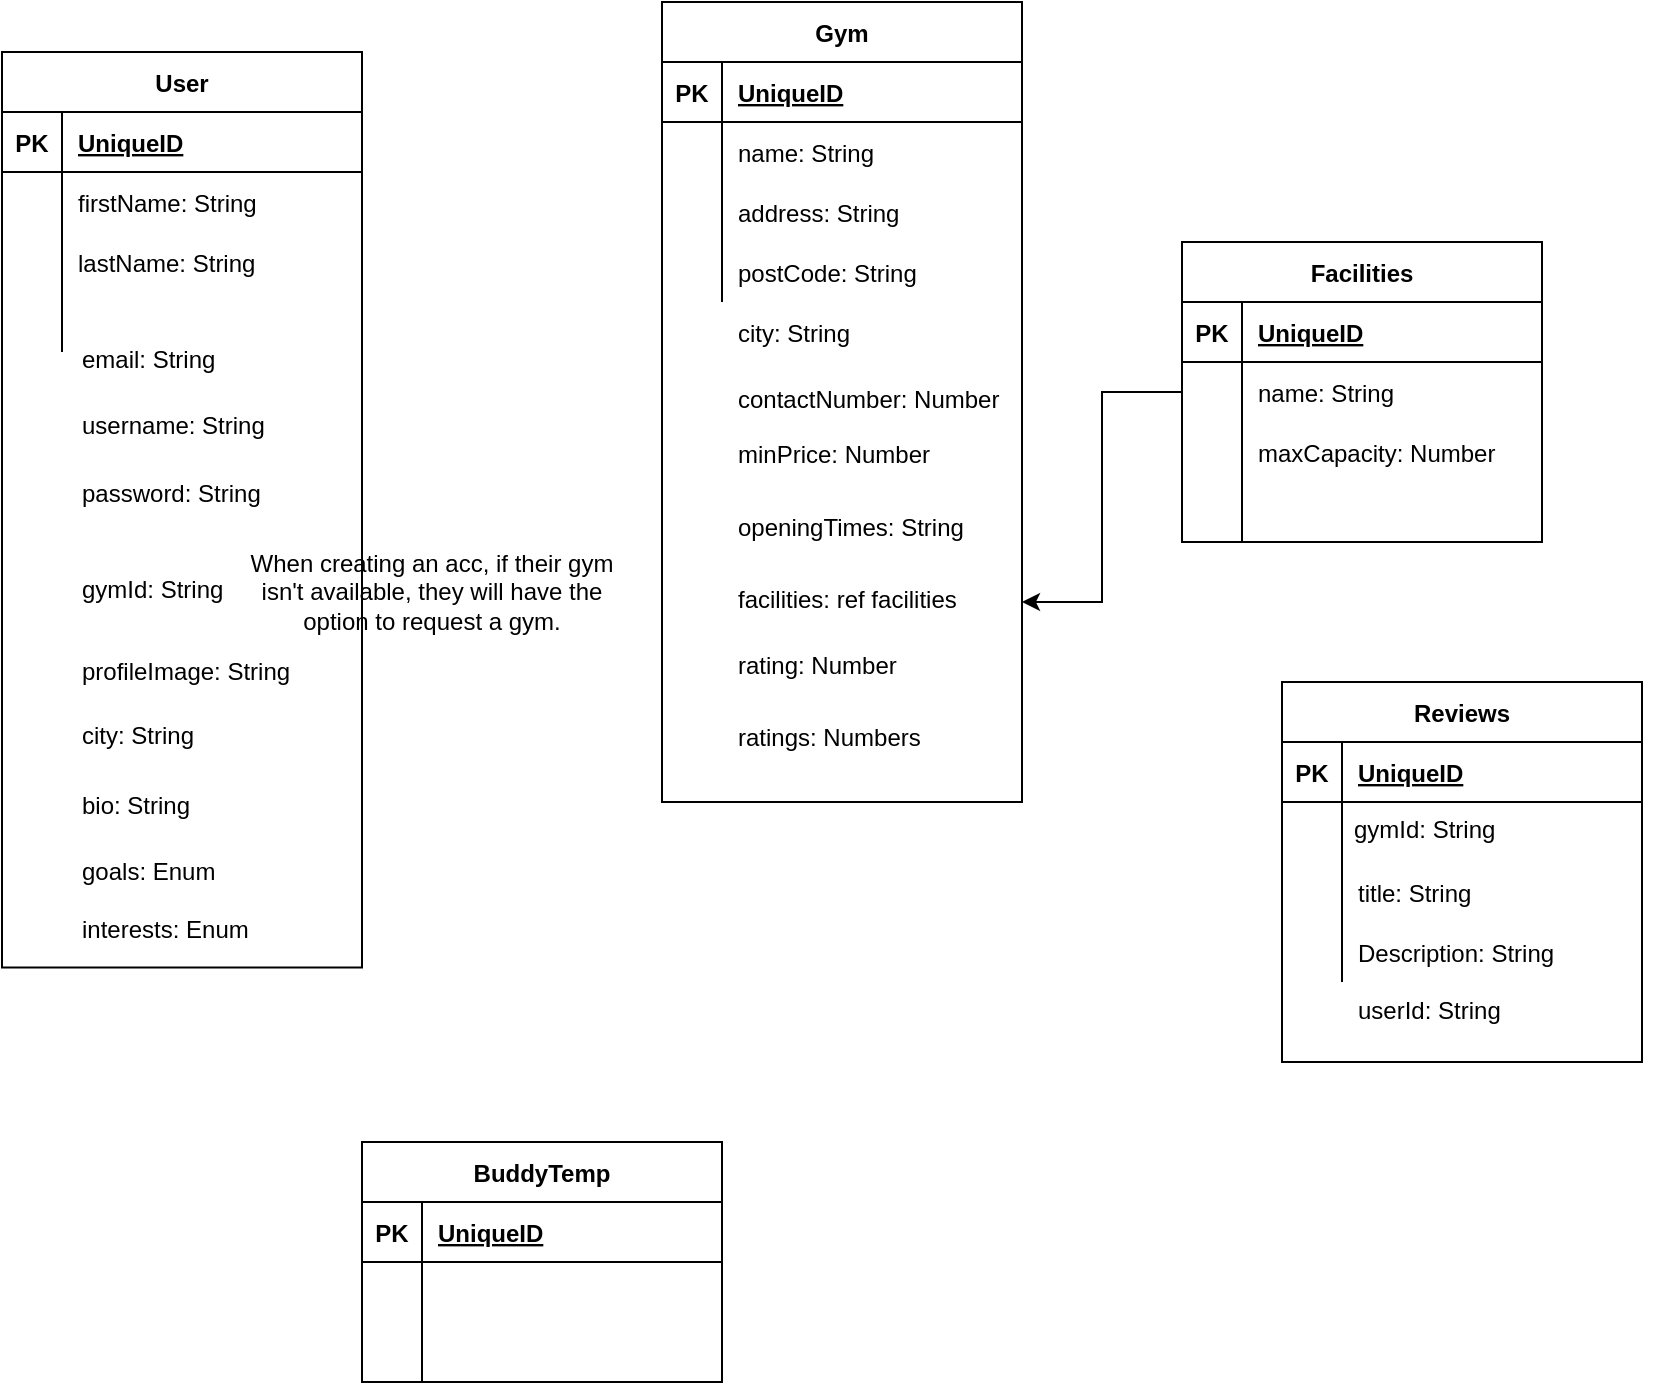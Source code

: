 <mxfile version="14.9.0" type="github">
  <diagram name="Page-1" id="9f46799a-70d6-7492-0946-bef42562c5a5">
    <mxGraphModel dx="1422" dy="790" grid="1" gridSize="10" guides="1" tooltips="1" connect="1" arrows="1" fold="1" page="1" pageScale="1" pageWidth="1100" pageHeight="850" background="none" math="0" shadow="0">
      <root>
        <mxCell id="0" />
        <mxCell id="1" parent="0" />
        <mxCell id="f2aG1VPdOggWnDsl_45g-58" value="" style="group" parent="1" vertex="1" connectable="0">
          <mxGeometry x="380" y="40" width="180" height="400" as="geometry" />
        </mxCell>
        <mxCell id="f2aG1VPdOggWnDsl_45g-40" value="Gym" style="shape=table;startSize=30;container=1;collapsible=1;childLayout=tableLayout;fixedRows=1;rowLines=0;fontStyle=1;align=center;resizeLast=1;" parent="f2aG1VPdOggWnDsl_45g-58" vertex="1">
          <mxGeometry width="180" height="400" as="geometry" />
        </mxCell>
        <mxCell id="f2aG1VPdOggWnDsl_45g-41" value="" style="shape=partialRectangle;collapsible=0;dropTarget=0;pointerEvents=0;fillColor=none;top=0;left=0;bottom=1;right=0;points=[[0,0.5],[1,0.5]];portConstraint=eastwest;" parent="f2aG1VPdOggWnDsl_45g-40" vertex="1">
          <mxGeometry y="30" width="180" height="30" as="geometry" />
        </mxCell>
        <mxCell id="f2aG1VPdOggWnDsl_45g-42" value="PK" style="shape=partialRectangle;connectable=0;fillColor=none;top=0;left=0;bottom=0;right=0;fontStyle=1;overflow=hidden;" parent="f2aG1VPdOggWnDsl_45g-41" vertex="1">
          <mxGeometry width="30" height="30" as="geometry" />
        </mxCell>
        <mxCell id="f2aG1VPdOggWnDsl_45g-43" value="UniqueID" style="shape=partialRectangle;connectable=0;fillColor=none;top=0;left=0;bottom=0;right=0;align=left;spacingLeft=6;fontStyle=5;overflow=hidden;" parent="f2aG1VPdOggWnDsl_45g-41" vertex="1">
          <mxGeometry x="30" width="150" height="30" as="geometry" />
        </mxCell>
        <mxCell id="f2aG1VPdOggWnDsl_45g-44" value="" style="shape=partialRectangle;collapsible=0;dropTarget=0;pointerEvents=0;fillColor=none;top=0;left=0;bottom=0;right=0;points=[[0,0.5],[1,0.5]];portConstraint=eastwest;" parent="f2aG1VPdOggWnDsl_45g-40" vertex="1">
          <mxGeometry y="60" width="180" height="30" as="geometry" />
        </mxCell>
        <mxCell id="f2aG1VPdOggWnDsl_45g-45" value="" style="shape=partialRectangle;connectable=0;fillColor=none;top=0;left=0;bottom=0;right=0;editable=1;overflow=hidden;" parent="f2aG1VPdOggWnDsl_45g-44" vertex="1">
          <mxGeometry width="30" height="30" as="geometry" />
        </mxCell>
        <mxCell id="f2aG1VPdOggWnDsl_45g-46" value="name: String" style="shape=partialRectangle;connectable=0;fillColor=none;top=0;left=0;bottom=0;right=0;align=left;spacingLeft=6;overflow=hidden;" parent="f2aG1VPdOggWnDsl_45g-44" vertex="1">
          <mxGeometry x="30" width="150" height="30" as="geometry" />
        </mxCell>
        <mxCell id="f2aG1VPdOggWnDsl_45g-47" value="" style="shape=partialRectangle;collapsible=0;dropTarget=0;pointerEvents=0;fillColor=none;top=0;left=0;bottom=0;right=0;points=[[0,0.5],[1,0.5]];portConstraint=eastwest;" parent="f2aG1VPdOggWnDsl_45g-40" vertex="1">
          <mxGeometry y="90" width="180" height="30" as="geometry" />
        </mxCell>
        <mxCell id="f2aG1VPdOggWnDsl_45g-48" value="" style="shape=partialRectangle;connectable=0;fillColor=none;top=0;left=0;bottom=0;right=0;editable=1;overflow=hidden;" parent="f2aG1VPdOggWnDsl_45g-47" vertex="1">
          <mxGeometry width="30" height="30" as="geometry" />
        </mxCell>
        <mxCell id="f2aG1VPdOggWnDsl_45g-49" value="address: String" style="shape=partialRectangle;connectable=0;fillColor=none;top=0;left=0;bottom=0;right=0;align=left;spacingLeft=6;overflow=hidden;" parent="f2aG1VPdOggWnDsl_45g-47" vertex="1">
          <mxGeometry x="30" width="150" height="30" as="geometry" />
        </mxCell>
        <mxCell id="f2aG1VPdOggWnDsl_45g-50" value="" style="shape=partialRectangle;collapsible=0;dropTarget=0;pointerEvents=0;fillColor=none;top=0;left=0;bottom=0;right=0;points=[[0,0.5],[1,0.5]];portConstraint=eastwest;" parent="f2aG1VPdOggWnDsl_45g-40" vertex="1">
          <mxGeometry y="120" width="180" height="30" as="geometry" />
        </mxCell>
        <mxCell id="f2aG1VPdOggWnDsl_45g-51" value="" style="shape=partialRectangle;connectable=0;fillColor=none;top=0;left=0;bottom=0;right=0;editable=1;overflow=hidden;" parent="f2aG1VPdOggWnDsl_45g-50" vertex="1">
          <mxGeometry width="30" height="30" as="geometry" />
        </mxCell>
        <mxCell id="f2aG1VPdOggWnDsl_45g-52" value="postCode: String" style="shape=partialRectangle;connectable=0;fillColor=none;top=0;left=0;bottom=0;right=0;align=left;spacingLeft=6;overflow=hidden;" parent="f2aG1VPdOggWnDsl_45g-50" vertex="1">
          <mxGeometry x="30" width="150" height="30" as="geometry" />
        </mxCell>
        <mxCell id="f2aG1VPdOggWnDsl_45g-53" value="contactNumber: Number" style="shape=partialRectangle;connectable=0;fillColor=none;top=0;left=0;bottom=0;right=0;align=left;spacingLeft=6;overflow=hidden;" parent="f2aG1VPdOggWnDsl_45g-58" vertex="1">
          <mxGeometry x="30" y="180.003" width="150" height="36.429" as="geometry" />
        </mxCell>
        <mxCell id="f2aG1VPdOggWnDsl_45g-54" value="minPrice: Number" style="shape=partialRectangle;connectable=0;fillColor=none;top=0;left=0;bottom=0;right=0;align=left;spacingLeft=6;overflow=hidden;" parent="f2aG1VPdOggWnDsl_45g-58" vertex="1">
          <mxGeometry x="30" y="207.141" width="150" height="36.429" as="geometry" />
        </mxCell>
        <mxCell id="f2aG1VPdOggWnDsl_45g-55" value="openingTimes: String" style="shape=partialRectangle;connectable=0;fillColor=none;top=0;left=0;bottom=0;right=0;align=left;spacingLeft=6;overflow=hidden;" parent="f2aG1VPdOggWnDsl_45g-58" vertex="1">
          <mxGeometry x="30" y="243.57" width="150" height="36.429" as="geometry" />
        </mxCell>
        <mxCell id="f2aG1VPdOggWnDsl_45g-56" value="facilities: ref facilities" style="shape=partialRectangle;connectable=0;fillColor=none;top=0;left=0;bottom=0;right=0;align=left;spacingLeft=6;overflow=hidden;" parent="f2aG1VPdOggWnDsl_45g-58" vertex="1">
          <mxGeometry x="30" y="279.999" width="150" height="36.429" as="geometry" />
        </mxCell>
        <mxCell id="DKCQOyKBognjkbK-Lo1D-21" value="rating: Number" style="shape=partialRectangle;connectable=0;fillColor=none;top=0;left=0;bottom=0;right=0;align=left;spacingLeft=6;overflow=hidden;" parent="f2aG1VPdOggWnDsl_45g-58" vertex="1">
          <mxGeometry x="30" y="312.569" width="150" height="36.429" as="geometry" />
        </mxCell>
        <mxCell id="DKCQOyKBognjkbK-Lo1D-22" value="ratings: Numbers" style="shape=partialRectangle;connectable=0;fillColor=none;top=0;left=0;bottom=0;right=0;align=left;spacingLeft=6;overflow=hidden;" parent="f2aG1VPdOggWnDsl_45g-58" vertex="1">
          <mxGeometry x="30" y="348.999" width="150" height="36.429" as="geometry" />
        </mxCell>
        <mxCell id="br9QE3NZIfWMN_MIdaXU-1" value="city: String" style="shape=partialRectangle;connectable=0;fillColor=none;top=0;left=0;bottom=0;right=0;align=left;spacingLeft=6;overflow=hidden;" vertex="1" parent="f2aG1VPdOggWnDsl_45g-58">
          <mxGeometry x="30" y="150" width="150" height="30" as="geometry" />
        </mxCell>
        <mxCell id="f2aG1VPdOggWnDsl_45g-59" value="Facilities" style="shape=table;startSize=30;container=1;collapsible=1;childLayout=tableLayout;fixedRows=1;rowLines=0;fontStyle=1;align=center;resizeLast=1;" parent="1" vertex="1">
          <mxGeometry x="640" y="160" width="180" height="150" as="geometry" />
        </mxCell>
        <mxCell id="f2aG1VPdOggWnDsl_45g-60" value="" style="shape=partialRectangle;collapsible=0;dropTarget=0;pointerEvents=0;fillColor=none;top=0;left=0;bottom=1;right=0;points=[[0,0.5],[1,0.5]];portConstraint=eastwest;" parent="f2aG1VPdOggWnDsl_45g-59" vertex="1">
          <mxGeometry y="30" width="180" height="30" as="geometry" />
        </mxCell>
        <mxCell id="f2aG1VPdOggWnDsl_45g-61" value="PK" style="shape=partialRectangle;connectable=0;fillColor=none;top=0;left=0;bottom=0;right=0;fontStyle=1;overflow=hidden;" parent="f2aG1VPdOggWnDsl_45g-60" vertex="1">
          <mxGeometry width="30" height="30" as="geometry" />
        </mxCell>
        <mxCell id="f2aG1VPdOggWnDsl_45g-62" value="UniqueID" style="shape=partialRectangle;connectable=0;fillColor=none;top=0;left=0;bottom=0;right=0;align=left;spacingLeft=6;fontStyle=5;overflow=hidden;" parent="f2aG1VPdOggWnDsl_45g-60" vertex="1">
          <mxGeometry x="30" width="150" height="30" as="geometry" />
        </mxCell>
        <mxCell id="f2aG1VPdOggWnDsl_45g-63" value="" style="shape=partialRectangle;collapsible=0;dropTarget=0;pointerEvents=0;fillColor=none;top=0;left=0;bottom=0;right=0;points=[[0,0.5],[1,0.5]];portConstraint=eastwest;" parent="f2aG1VPdOggWnDsl_45g-59" vertex="1">
          <mxGeometry y="60" width="180" height="30" as="geometry" />
        </mxCell>
        <mxCell id="f2aG1VPdOggWnDsl_45g-64" value="" style="shape=partialRectangle;connectable=0;fillColor=none;top=0;left=0;bottom=0;right=0;editable=1;overflow=hidden;" parent="f2aG1VPdOggWnDsl_45g-63" vertex="1">
          <mxGeometry width="30" height="30" as="geometry" />
        </mxCell>
        <mxCell id="f2aG1VPdOggWnDsl_45g-65" value="name: String" style="shape=partialRectangle;connectable=0;fillColor=none;top=0;left=0;bottom=0;right=0;align=left;spacingLeft=6;overflow=hidden;" parent="f2aG1VPdOggWnDsl_45g-63" vertex="1">
          <mxGeometry x="30" width="150" height="30" as="geometry" />
        </mxCell>
        <mxCell id="f2aG1VPdOggWnDsl_45g-66" value="" style="shape=partialRectangle;collapsible=0;dropTarget=0;pointerEvents=0;fillColor=none;top=0;left=0;bottom=0;right=0;points=[[0,0.5],[1,0.5]];portConstraint=eastwest;" parent="f2aG1VPdOggWnDsl_45g-59" vertex="1">
          <mxGeometry y="90" width="180" height="30" as="geometry" />
        </mxCell>
        <mxCell id="f2aG1VPdOggWnDsl_45g-67" value="" style="shape=partialRectangle;connectable=0;fillColor=none;top=0;left=0;bottom=0;right=0;editable=1;overflow=hidden;" parent="f2aG1VPdOggWnDsl_45g-66" vertex="1">
          <mxGeometry width="30" height="30" as="geometry" />
        </mxCell>
        <mxCell id="f2aG1VPdOggWnDsl_45g-68" value="maxCapacity: Number" style="shape=partialRectangle;connectable=0;fillColor=none;top=0;left=0;bottom=0;right=0;align=left;spacingLeft=6;overflow=hidden;" parent="f2aG1VPdOggWnDsl_45g-66" vertex="1">
          <mxGeometry x="30" width="150" height="30" as="geometry" />
        </mxCell>
        <mxCell id="f2aG1VPdOggWnDsl_45g-69" value="" style="shape=partialRectangle;collapsible=0;dropTarget=0;pointerEvents=0;fillColor=none;top=0;left=0;bottom=0;right=0;points=[[0,0.5],[1,0.5]];portConstraint=eastwest;" parent="f2aG1VPdOggWnDsl_45g-59" vertex="1">
          <mxGeometry y="120" width="180" height="30" as="geometry" />
        </mxCell>
        <mxCell id="f2aG1VPdOggWnDsl_45g-70" value="" style="shape=partialRectangle;connectable=0;fillColor=none;top=0;left=0;bottom=0;right=0;editable=1;overflow=hidden;" parent="f2aG1VPdOggWnDsl_45g-69" vertex="1">
          <mxGeometry width="30" height="30" as="geometry" />
        </mxCell>
        <mxCell id="f2aG1VPdOggWnDsl_45g-71" value="" style="shape=partialRectangle;connectable=0;fillColor=none;top=0;left=0;bottom=0;right=0;align=left;spacingLeft=6;overflow=hidden;" parent="f2aG1VPdOggWnDsl_45g-69" vertex="1">
          <mxGeometry x="30" width="150" height="30" as="geometry" />
        </mxCell>
        <mxCell id="f2aG1VPdOggWnDsl_45g-87" value="" style="group" parent="1" vertex="1" connectable="0">
          <mxGeometry x="50" y="65" width="194" height="493.69" as="geometry" />
        </mxCell>
        <mxCell id="DKCQOyKBognjkbK-Lo1D-20" value="interests: Enum" style="text;html=1;strokeColor=none;fillColor=none;align=left;verticalAlign=top;spacingLeft=4;spacingRight=4;whiteSpace=wrap;overflow=hidden;rotatable=0;points=[[0,0.5],[1,0.5]];portConstraint=eastwest;" parent="f2aG1VPdOggWnDsl_45g-87" vertex="1">
          <mxGeometry x="34" y="424.997" width="160" height="68.693" as="geometry" />
        </mxCell>
        <mxCell id="DKCQOyKBognjkbK-Lo1D-36" value="" style="group" parent="f2aG1VPdOggWnDsl_45g-87" vertex="1" connectable="0">
          <mxGeometry width="194" height="465" as="geometry" />
        </mxCell>
        <mxCell id="f2aG1VPdOggWnDsl_45g-73" value="User" style="shape=table;startSize=30;container=1;collapsible=1;childLayout=tableLayout;fixedRows=1;rowLines=0;fontStyle=1;align=center;resizeLast=1;" parent="DKCQOyKBognjkbK-Lo1D-36" vertex="1">
          <mxGeometry width="180" height="457.706" as="geometry" />
        </mxCell>
        <mxCell id="f2aG1VPdOggWnDsl_45g-74" value="" style="shape=partialRectangle;collapsible=0;dropTarget=0;pointerEvents=0;fillColor=none;top=0;left=0;bottom=1;right=0;points=[[0,0.5],[1,0.5]];portConstraint=eastwest;" parent="f2aG1VPdOggWnDsl_45g-73" vertex="1">
          <mxGeometry y="30" width="180" height="30" as="geometry" />
        </mxCell>
        <mxCell id="f2aG1VPdOggWnDsl_45g-75" value="PK" style="shape=partialRectangle;connectable=0;fillColor=none;top=0;left=0;bottom=0;right=0;fontStyle=1;overflow=hidden;" parent="f2aG1VPdOggWnDsl_45g-74" vertex="1">
          <mxGeometry width="30" height="30" as="geometry" />
        </mxCell>
        <mxCell id="f2aG1VPdOggWnDsl_45g-76" value="UniqueID" style="shape=partialRectangle;connectable=0;fillColor=none;top=0;left=0;bottom=0;right=0;align=left;spacingLeft=6;fontStyle=5;overflow=hidden;" parent="f2aG1VPdOggWnDsl_45g-74" vertex="1">
          <mxGeometry x="30" width="150" height="30" as="geometry" />
        </mxCell>
        <mxCell id="f2aG1VPdOggWnDsl_45g-77" value="" style="shape=partialRectangle;collapsible=0;dropTarget=0;pointerEvents=0;fillColor=none;top=0;left=0;bottom=0;right=0;points=[[0,0.5],[1,0.5]];portConstraint=eastwest;" parent="f2aG1VPdOggWnDsl_45g-73" vertex="1">
          <mxGeometry y="60" width="180" height="30" as="geometry" />
        </mxCell>
        <mxCell id="f2aG1VPdOggWnDsl_45g-78" value="" style="shape=partialRectangle;connectable=0;fillColor=none;top=0;left=0;bottom=0;right=0;editable=1;overflow=hidden;" parent="f2aG1VPdOggWnDsl_45g-77" vertex="1">
          <mxGeometry width="30" height="30" as="geometry" />
        </mxCell>
        <mxCell id="f2aG1VPdOggWnDsl_45g-79" value="firstName: String" style="shape=partialRectangle;connectable=0;fillColor=none;top=0;left=0;bottom=0;right=0;align=left;spacingLeft=6;overflow=hidden;" parent="f2aG1VPdOggWnDsl_45g-77" vertex="1">
          <mxGeometry x="30" width="150" height="30" as="geometry" />
        </mxCell>
        <mxCell id="f2aG1VPdOggWnDsl_45g-80" value="" style="shape=partialRectangle;collapsible=0;dropTarget=0;pointerEvents=0;fillColor=none;top=0;left=0;bottom=0;right=0;points=[[0,0.5],[1,0.5]];portConstraint=eastwest;" parent="f2aG1VPdOggWnDsl_45g-73" vertex="1">
          <mxGeometry y="90" width="180" height="30" as="geometry" />
        </mxCell>
        <mxCell id="f2aG1VPdOggWnDsl_45g-81" value="" style="shape=partialRectangle;connectable=0;fillColor=none;top=0;left=0;bottom=0;right=0;editable=1;overflow=hidden;" parent="f2aG1VPdOggWnDsl_45g-80" vertex="1">
          <mxGeometry width="30" height="30" as="geometry" />
        </mxCell>
        <mxCell id="f2aG1VPdOggWnDsl_45g-82" value="lastName: String" style="shape=partialRectangle;connectable=0;fillColor=none;top=0;left=0;bottom=0;right=0;align=left;spacingLeft=6;overflow=hidden;" parent="f2aG1VPdOggWnDsl_45g-80" vertex="1">
          <mxGeometry x="30" width="150" height="30" as="geometry" />
        </mxCell>
        <mxCell id="f2aG1VPdOggWnDsl_45g-83" value="" style="shape=partialRectangle;collapsible=0;dropTarget=0;pointerEvents=0;fillColor=none;top=0;left=0;bottom=0;right=0;points=[[0,0.5],[1,0.5]];portConstraint=eastwest;" parent="f2aG1VPdOggWnDsl_45g-73" vertex="1">
          <mxGeometry y="120" width="180" height="30" as="geometry" />
        </mxCell>
        <mxCell id="f2aG1VPdOggWnDsl_45g-84" value="" style="shape=partialRectangle;connectable=0;fillColor=none;top=0;left=0;bottom=0;right=0;editable=1;overflow=hidden;" parent="f2aG1VPdOggWnDsl_45g-83" vertex="1">
          <mxGeometry width="30" height="30" as="geometry" />
        </mxCell>
        <mxCell id="f2aG1VPdOggWnDsl_45g-85" value="" style="shape=partialRectangle;connectable=0;fillColor=none;top=0;left=0;bottom=0;right=0;align=left;spacingLeft=6;overflow=hidden;" parent="f2aG1VPdOggWnDsl_45g-83" vertex="1">
          <mxGeometry x="30" width="150" height="30" as="geometry" />
        </mxCell>
        <mxCell id="f2aG1VPdOggWnDsl_45g-86" value="email: String" style="text;html=1;strokeColor=none;fillColor=none;align=left;verticalAlign=top;spacingLeft=4;spacingRight=4;whiteSpace=wrap;overflow=hidden;rotatable=0;points=[[0,0.5],[1,0.5]];portConstraint=eastwest;" parent="DKCQOyKBognjkbK-Lo1D-36" vertex="1">
          <mxGeometry x="34" y="139.542" width="160" height="68.693" as="geometry" />
        </mxCell>
        <mxCell id="f2aG1VPdOggWnDsl_45g-91" value="username: String" style="text;html=1;strokeColor=none;fillColor=none;align=left;verticalAlign=top;spacingLeft=4;spacingRight=4;whiteSpace=wrap;overflow=hidden;rotatable=0;points=[[0,0.5],[1,0.5]];portConstraint=eastwest;" parent="DKCQOyKBognjkbK-Lo1D-36" vertex="1">
          <mxGeometry x="34" y="173.037" width="160" height="68.693" as="geometry" />
        </mxCell>
        <mxCell id="f2aG1VPdOggWnDsl_45g-92" value="password: String" style="text;html=1;strokeColor=none;fillColor=none;align=left;verticalAlign=top;spacingLeft=4;spacingRight=4;whiteSpace=wrap;overflow=hidden;rotatable=0;points=[[0,0.5],[1,0.5]];portConstraint=eastwest;" parent="DKCQOyKBognjkbK-Lo1D-36" vertex="1">
          <mxGeometry x="34" y="206.522" width="160" height="68.693" as="geometry" />
        </mxCell>
        <mxCell id="DKCQOyKBognjkbK-Lo1D-1" value="gymId: String" style="text;html=1;strokeColor=none;fillColor=none;align=left;verticalAlign=top;spacingLeft=4;spacingRight=4;whiteSpace=wrap;overflow=hidden;rotatable=0;points=[[0,0.5],[1,0.5]];portConstraint=eastwest;" parent="DKCQOyKBognjkbK-Lo1D-36" vertex="1">
          <mxGeometry x="34" y="255.002" width="160" height="68.693" as="geometry" />
        </mxCell>
        <mxCell id="DKCQOyKBognjkbK-Lo1D-16" value="profileImage: String" style="text;html=1;strokeColor=none;fillColor=none;align=left;verticalAlign=top;spacingLeft=4;spacingRight=4;whiteSpace=wrap;overflow=hidden;rotatable=0;points=[[0,0.5],[1,0.5]];portConstraint=eastwest;" parent="DKCQOyKBognjkbK-Lo1D-36" vertex="1">
          <mxGeometry x="34" y="295.83" width="160" height="68.693" as="geometry" />
        </mxCell>
        <mxCell id="DKCQOyKBognjkbK-Lo1D-17" value="city: String" style="text;html=1;strokeColor=none;fillColor=none;align=left;verticalAlign=top;spacingLeft=4;spacingRight=4;whiteSpace=wrap;overflow=hidden;rotatable=0;points=[[0,0.5],[1,0.5]];portConstraint=eastwest;" parent="DKCQOyKBognjkbK-Lo1D-36" vertex="1">
          <mxGeometry x="34" y="327.613" width="160" height="68.693" as="geometry" />
        </mxCell>
        <mxCell id="DKCQOyKBognjkbK-Lo1D-18" value="bio: String" style="text;html=1;strokeColor=none;fillColor=none;align=left;verticalAlign=top;spacingLeft=4;spacingRight=4;whiteSpace=wrap;overflow=hidden;rotatable=0;points=[[0,0.5],[1,0.5]];portConstraint=eastwest;" parent="DKCQOyKBognjkbK-Lo1D-36" vertex="1">
          <mxGeometry x="34" y="362.812" width="160" height="68.693" as="geometry" />
        </mxCell>
        <mxCell id="DKCQOyKBognjkbK-Lo1D-19" value="goals: Enum" style="text;html=1;strokeColor=none;fillColor=none;align=left;verticalAlign=top;spacingLeft=4;spacingRight=4;whiteSpace=wrap;overflow=hidden;rotatable=0;points=[[0,0.5],[1,0.5]];portConstraint=eastwest;" parent="DKCQOyKBognjkbK-Lo1D-36" vertex="1">
          <mxGeometry x="34" y="396.307" width="160" height="68.693" as="geometry" />
        </mxCell>
        <mxCell id="DKCQOyKBognjkbK-Lo1D-2" value="When creating an acc, if their gym isn&#39;t available, they will have the option to request a gym." style="text;html=1;strokeColor=none;fillColor=none;align=center;verticalAlign=middle;whiteSpace=wrap;rounded=0;" parent="1" vertex="1">
          <mxGeometry x="170" y="310" width="190" height="50" as="geometry" />
        </mxCell>
        <mxCell id="DKCQOyKBognjkbK-Lo1D-3" value="BuddyTemp" style="shape=table;startSize=30;container=1;collapsible=1;childLayout=tableLayout;fixedRows=1;rowLines=0;fontStyle=1;align=center;resizeLast=1;" parent="1" vertex="1">
          <mxGeometry x="230" y="610" width="180" height="120" as="geometry" />
        </mxCell>
        <mxCell id="DKCQOyKBognjkbK-Lo1D-4" value="" style="shape=partialRectangle;collapsible=0;dropTarget=0;pointerEvents=0;fillColor=none;top=0;left=0;bottom=1;right=0;points=[[0,0.5],[1,0.5]];portConstraint=eastwest;" parent="DKCQOyKBognjkbK-Lo1D-3" vertex="1">
          <mxGeometry y="30" width="180" height="30" as="geometry" />
        </mxCell>
        <mxCell id="DKCQOyKBognjkbK-Lo1D-5" value="PK" style="shape=partialRectangle;connectable=0;fillColor=none;top=0;left=0;bottom=0;right=0;fontStyle=1;overflow=hidden;" parent="DKCQOyKBognjkbK-Lo1D-4" vertex="1">
          <mxGeometry width="30" height="30" as="geometry" />
        </mxCell>
        <mxCell id="DKCQOyKBognjkbK-Lo1D-6" value="UniqueID" style="shape=partialRectangle;connectable=0;fillColor=none;top=0;left=0;bottom=0;right=0;align=left;spacingLeft=6;fontStyle=5;overflow=hidden;" parent="DKCQOyKBognjkbK-Lo1D-4" vertex="1">
          <mxGeometry x="30" width="150" height="30" as="geometry" />
        </mxCell>
        <mxCell id="DKCQOyKBognjkbK-Lo1D-10" value="" style="shape=partialRectangle;collapsible=0;dropTarget=0;pointerEvents=0;fillColor=none;top=0;left=0;bottom=0;right=0;points=[[0,0.5],[1,0.5]];portConstraint=eastwest;" parent="DKCQOyKBognjkbK-Lo1D-3" vertex="1">
          <mxGeometry y="60" width="180" height="30" as="geometry" />
        </mxCell>
        <mxCell id="DKCQOyKBognjkbK-Lo1D-11" value="" style="shape=partialRectangle;connectable=0;fillColor=none;top=0;left=0;bottom=0;right=0;editable=1;overflow=hidden;" parent="DKCQOyKBognjkbK-Lo1D-10" vertex="1">
          <mxGeometry width="30" height="30" as="geometry" />
        </mxCell>
        <mxCell id="DKCQOyKBognjkbK-Lo1D-12" value="" style="shape=partialRectangle;connectable=0;fillColor=none;top=0;left=0;bottom=0;right=0;align=left;spacingLeft=6;overflow=hidden;" parent="DKCQOyKBognjkbK-Lo1D-10" vertex="1">
          <mxGeometry x="30" width="150" height="30" as="geometry" />
        </mxCell>
        <mxCell id="DKCQOyKBognjkbK-Lo1D-13" value="" style="shape=partialRectangle;collapsible=0;dropTarget=0;pointerEvents=0;fillColor=none;top=0;left=0;bottom=0;right=0;points=[[0,0.5],[1,0.5]];portConstraint=eastwest;" parent="DKCQOyKBognjkbK-Lo1D-3" vertex="1">
          <mxGeometry y="90" width="180" height="30" as="geometry" />
        </mxCell>
        <mxCell id="DKCQOyKBognjkbK-Lo1D-14" value="" style="shape=partialRectangle;connectable=0;fillColor=none;top=0;left=0;bottom=0;right=0;editable=1;overflow=hidden;" parent="DKCQOyKBognjkbK-Lo1D-13" vertex="1">
          <mxGeometry width="30" height="30" as="geometry" />
        </mxCell>
        <mxCell id="DKCQOyKBognjkbK-Lo1D-15" value="" style="shape=partialRectangle;connectable=0;fillColor=none;top=0;left=0;bottom=0;right=0;align=left;spacingLeft=6;overflow=hidden;" parent="DKCQOyKBognjkbK-Lo1D-13" vertex="1">
          <mxGeometry x="30" width="150" height="30" as="geometry" />
        </mxCell>
        <mxCell id="DKCQOyKBognjkbK-Lo1D-23" value="Reviews" style="shape=table;startSize=30;container=1;collapsible=1;childLayout=tableLayout;fixedRows=1;rowLines=0;fontStyle=1;align=center;resizeLast=1;" parent="1" vertex="1">
          <mxGeometry x="690" y="380" width="180" height="190" as="geometry" />
        </mxCell>
        <mxCell id="DKCQOyKBognjkbK-Lo1D-24" value="" style="shape=partialRectangle;collapsible=0;dropTarget=0;pointerEvents=0;fillColor=none;top=0;left=0;bottom=1;right=0;points=[[0,0.5],[1,0.5]];portConstraint=eastwest;" parent="DKCQOyKBognjkbK-Lo1D-23" vertex="1">
          <mxGeometry y="30" width="180" height="30" as="geometry" />
        </mxCell>
        <mxCell id="DKCQOyKBognjkbK-Lo1D-25" value="PK" style="shape=partialRectangle;connectable=0;fillColor=none;top=0;left=0;bottom=0;right=0;fontStyle=1;overflow=hidden;" parent="DKCQOyKBognjkbK-Lo1D-24" vertex="1">
          <mxGeometry width="30" height="30" as="geometry" />
        </mxCell>
        <mxCell id="DKCQOyKBognjkbK-Lo1D-26" value="UniqueID" style="shape=partialRectangle;connectable=0;fillColor=none;top=0;left=0;bottom=0;right=0;align=left;spacingLeft=6;fontStyle=5;overflow=hidden;" parent="DKCQOyKBognjkbK-Lo1D-24" vertex="1">
          <mxGeometry x="30" width="150" height="30" as="geometry" />
        </mxCell>
        <mxCell id="DKCQOyKBognjkbK-Lo1D-33" value="" style="shape=partialRectangle;collapsible=0;dropTarget=0;pointerEvents=0;fillColor=none;top=0;left=0;bottom=0;right=0;points=[[0,0.5],[1,0.5]];portConstraint=eastwest;" parent="DKCQOyKBognjkbK-Lo1D-23" vertex="1">
          <mxGeometry y="60" width="180" height="30" as="geometry" />
        </mxCell>
        <mxCell id="DKCQOyKBognjkbK-Lo1D-34" value="" style="shape=partialRectangle;connectable=0;fillColor=none;top=0;left=0;bottom=0;right=0;editable=1;overflow=hidden;" parent="DKCQOyKBognjkbK-Lo1D-33" vertex="1">
          <mxGeometry width="30" height="30" as="geometry" />
        </mxCell>
        <mxCell id="DKCQOyKBognjkbK-Lo1D-35" value="" style="shape=partialRectangle;connectable=0;fillColor=none;top=0;left=0;bottom=0;right=0;align=left;spacingLeft=6;overflow=hidden;" parent="DKCQOyKBognjkbK-Lo1D-33" vertex="1">
          <mxGeometry x="30" width="150" height="30" as="geometry" />
        </mxCell>
        <mxCell id="DKCQOyKBognjkbK-Lo1D-27" value="" style="shape=partialRectangle;collapsible=0;dropTarget=0;pointerEvents=0;fillColor=none;top=0;left=0;bottom=0;right=0;points=[[0,0.5],[1,0.5]];portConstraint=eastwest;" parent="DKCQOyKBognjkbK-Lo1D-23" vertex="1">
          <mxGeometry y="90" width="180" height="30" as="geometry" />
        </mxCell>
        <mxCell id="DKCQOyKBognjkbK-Lo1D-28" value="" style="shape=partialRectangle;connectable=0;fillColor=none;top=0;left=0;bottom=0;right=0;editable=1;overflow=hidden;" parent="DKCQOyKBognjkbK-Lo1D-27" vertex="1">
          <mxGeometry width="30" height="30" as="geometry" />
        </mxCell>
        <mxCell id="DKCQOyKBognjkbK-Lo1D-29" value="title: String" style="shape=partialRectangle;connectable=0;fillColor=none;top=0;left=0;bottom=0;right=0;align=left;spacingLeft=6;overflow=hidden;" parent="DKCQOyKBognjkbK-Lo1D-27" vertex="1">
          <mxGeometry x="30" width="150" height="30" as="geometry" />
        </mxCell>
        <mxCell id="DKCQOyKBognjkbK-Lo1D-30" value="" style="shape=partialRectangle;collapsible=0;dropTarget=0;pointerEvents=0;fillColor=none;top=0;left=0;bottom=0;right=0;points=[[0,0.5],[1,0.5]];portConstraint=eastwest;" parent="DKCQOyKBognjkbK-Lo1D-23" vertex="1">
          <mxGeometry y="120" width="180" height="30" as="geometry" />
        </mxCell>
        <mxCell id="DKCQOyKBognjkbK-Lo1D-31" value="" style="shape=partialRectangle;connectable=0;fillColor=none;top=0;left=0;bottom=0;right=0;editable=1;overflow=hidden;" parent="DKCQOyKBognjkbK-Lo1D-30" vertex="1">
          <mxGeometry width="30" height="30" as="geometry" />
        </mxCell>
        <mxCell id="DKCQOyKBognjkbK-Lo1D-32" value="Description: String" style="shape=partialRectangle;connectable=0;fillColor=none;top=0;left=0;bottom=0;right=0;align=left;spacingLeft=6;overflow=hidden;" parent="DKCQOyKBognjkbK-Lo1D-30" vertex="1">
          <mxGeometry x="30" width="150" height="30" as="geometry" />
        </mxCell>
        <mxCell id="DKCQOyKBognjkbK-Lo1D-37" value="gymId: String" style="text;html=1;strokeColor=none;fillColor=none;align=left;verticalAlign=top;spacingLeft=4;spacingRight=4;whiteSpace=wrap;overflow=hidden;rotatable=0;points=[[0,0.5],[1,0.5]];portConstraint=eastwest;" parent="1" vertex="1">
          <mxGeometry x="720" y="440.002" width="160" height="68.693" as="geometry" />
        </mxCell>
        <mxCell id="DKCQOyKBognjkbK-Lo1D-38" value="userId: String" style="shape=partialRectangle;connectable=0;fillColor=none;top=0;left=0;bottom=0;right=0;align=left;spacingLeft=6;overflow=hidden;" parent="1" vertex="1">
          <mxGeometry x="720" y="528.69" width="150" height="30" as="geometry" />
        </mxCell>
        <mxCell id="br9QE3NZIfWMN_MIdaXU-2" style="edgeStyle=orthogonalEdgeStyle;rounded=0;orthogonalLoop=1;jettySize=auto;html=1;entryX=1;entryY=0.75;entryDx=0;entryDy=0;" edge="1" parent="1" source="f2aG1VPdOggWnDsl_45g-63" target="f2aG1VPdOggWnDsl_45g-40">
          <mxGeometry relative="1" as="geometry" />
        </mxCell>
      </root>
    </mxGraphModel>
  </diagram>
</mxfile>
